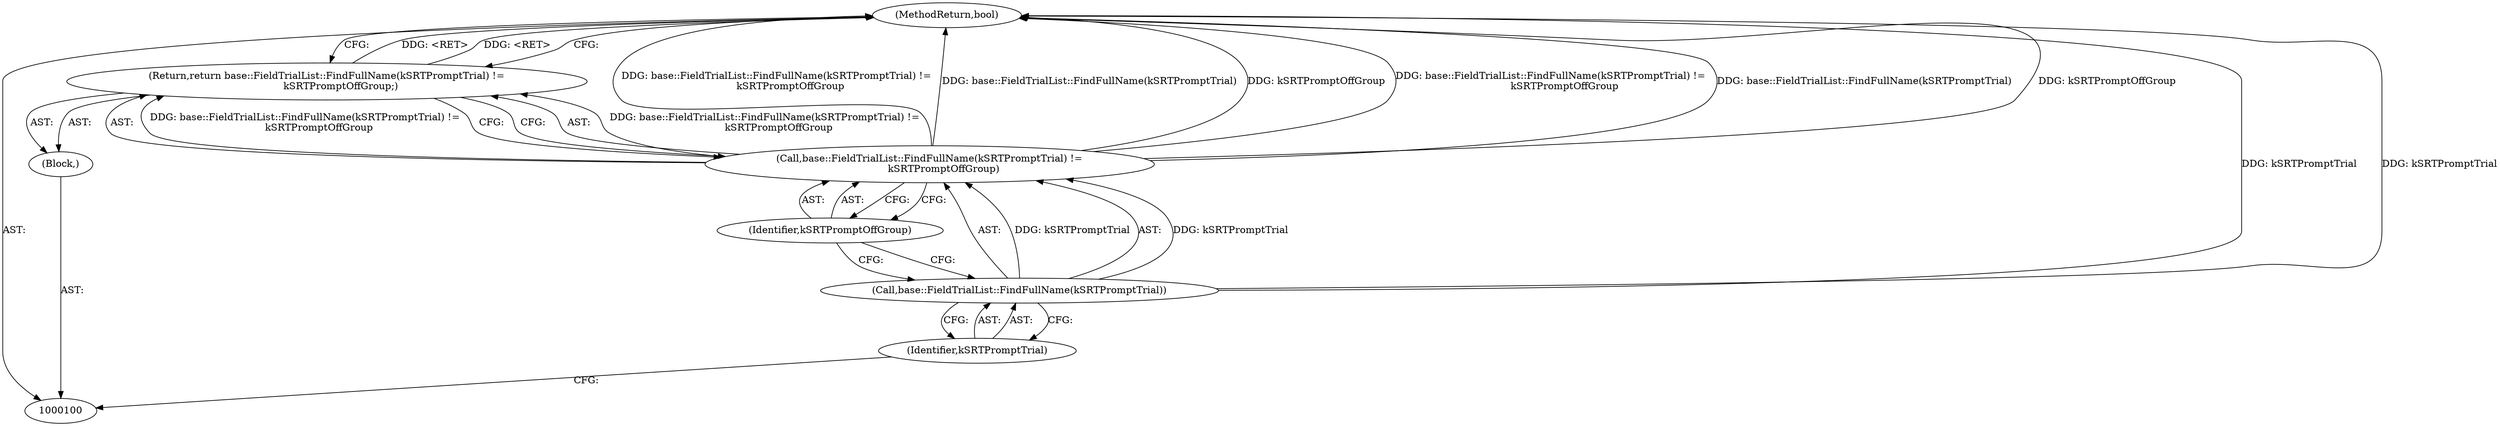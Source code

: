 digraph "1_Chrome_3e5dae3b38fdb566fb2b7183e810b82eb3ce6f21_1" {
"1000107" [label="(MethodReturn,bool)"];
"1000101" [label="(Block,)"];
"1000102" [label="(Return,return base::FieldTrialList::FindFullName(kSRTPromptTrial) !=\n         kSRTPromptOffGroup;)"];
"1000105" [label="(Identifier,kSRTPromptTrial)"];
"1000103" [label="(Call,base::FieldTrialList::FindFullName(kSRTPromptTrial) !=\n         kSRTPromptOffGroup)"];
"1000104" [label="(Call,base::FieldTrialList::FindFullName(kSRTPromptTrial))"];
"1000106" [label="(Identifier,kSRTPromptOffGroup)"];
"1000107" -> "1000100"  [label="AST: "];
"1000107" -> "1000102"  [label="CFG: "];
"1000103" -> "1000107"  [label="DDG: base::FieldTrialList::FindFullName(kSRTPromptTrial) !=\n         kSRTPromptOffGroup"];
"1000103" -> "1000107"  [label="DDG: base::FieldTrialList::FindFullName(kSRTPromptTrial)"];
"1000103" -> "1000107"  [label="DDG: kSRTPromptOffGroup"];
"1000104" -> "1000107"  [label="DDG: kSRTPromptTrial"];
"1000102" -> "1000107"  [label="DDG: <RET>"];
"1000101" -> "1000100"  [label="AST: "];
"1000102" -> "1000101"  [label="AST: "];
"1000102" -> "1000101"  [label="AST: "];
"1000102" -> "1000103"  [label="CFG: "];
"1000103" -> "1000102"  [label="AST: "];
"1000107" -> "1000102"  [label="CFG: "];
"1000102" -> "1000107"  [label="DDG: <RET>"];
"1000103" -> "1000102"  [label="DDG: base::FieldTrialList::FindFullName(kSRTPromptTrial) !=\n         kSRTPromptOffGroup"];
"1000105" -> "1000104"  [label="AST: "];
"1000105" -> "1000100"  [label="CFG: "];
"1000104" -> "1000105"  [label="CFG: "];
"1000103" -> "1000102"  [label="AST: "];
"1000103" -> "1000106"  [label="CFG: "];
"1000104" -> "1000103"  [label="AST: "];
"1000106" -> "1000103"  [label="AST: "];
"1000102" -> "1000103"  [label="CFG: "];
"1000103" -> "1000107"  [label="DDG: base::FieldTrialList::FindFullName(kSRTPromptTrial) !=\n         kSRTPromptOffGroup"];
"1000103" -> "1000107"  [label="DDG: base::FieldTrialList::FindFullName(kSRTPromptTrial)"];
"1000103" -> "1000107"  [label="DDG: kSRTPromptOffGroup"];
"1000103" -> "1000102"  [label="DDG: base::FieldTrialList::FindFullName(kSRTPromptTrial) !=\n         kSRTPromptOffGroup"];
"1000104" -> "1000103"  [label="DDG: kSRTPromptTrial"];
"1000104" -> "1000103"  [label="AST: "];
"1000104" -> "1000105"  [label="CFG: "];
"1000105" -> "1000104"  [label="AST: "];
"1000106" -> "1000104"  [label="CFG: "];
"1000104" -> "1000107"  [label="DDG: kSRTPromptTrial"];
"1000104" -> "1000103"  [label="DDG: kSRTPromptTrial"];
"1000106" -> "1000103"  [label="AST: "];
"1000106" -> "1000104"  [label="CFG: "];
"1000103" -> "1000106"  [label="CFG: "];
}
